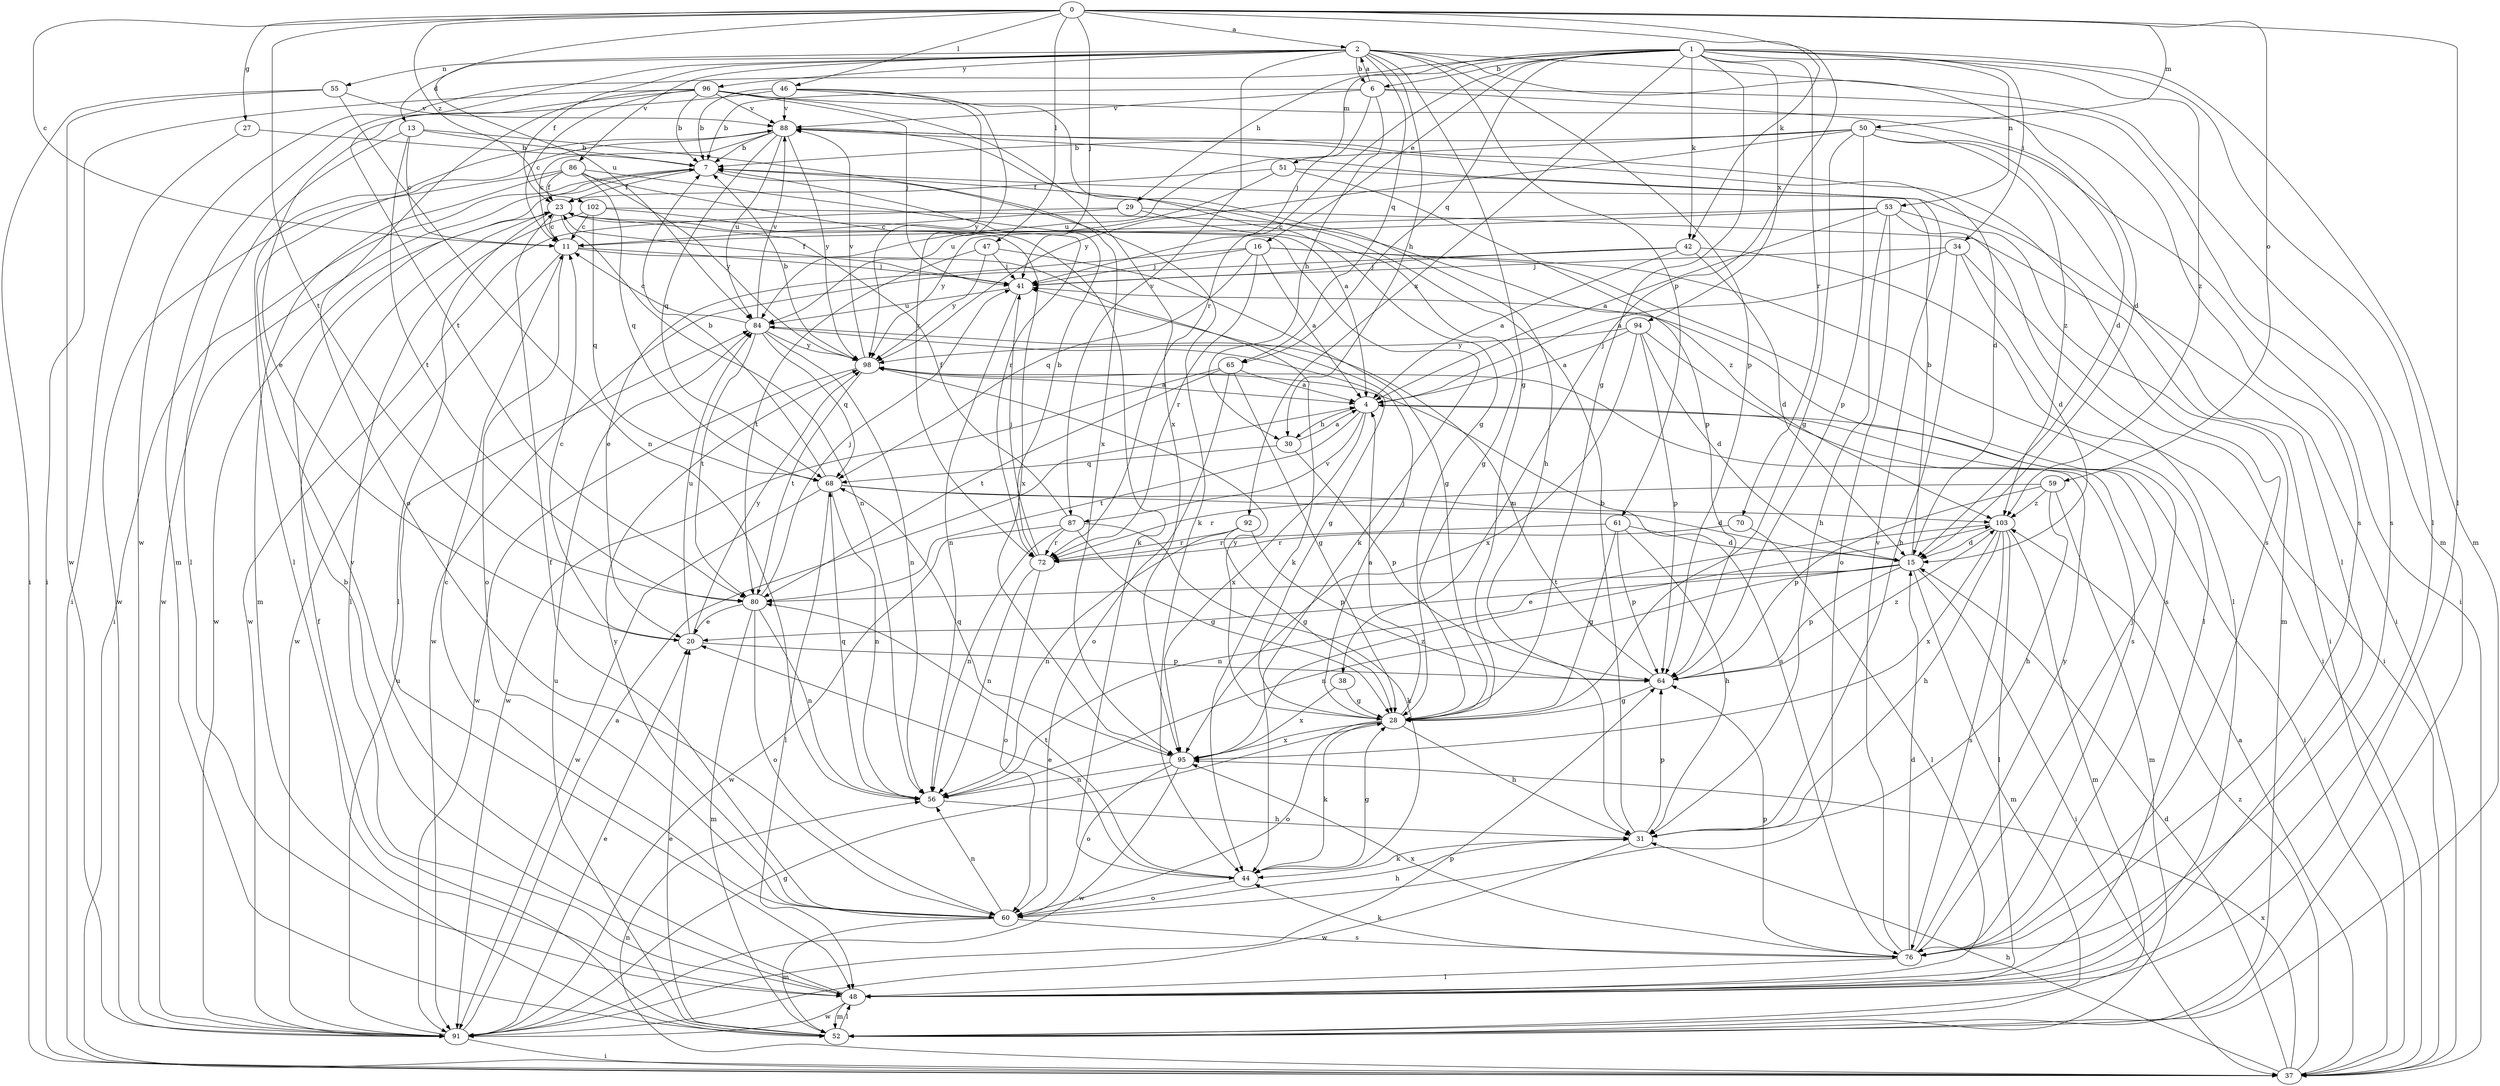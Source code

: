 strict digraph  {
0;
1;
2;
4;
6;
7;
11;
13;
15;
16;
20;
23;
27;
28;
29;
30;
31;
34;
37;
38;
41;
42;
44;
46;
47;
48;
50;
51;
52;
53;
55;
56;
59;
60;
61;
64;
65;
68;
70;
72;
76;
80;
84;
86;
87;
88;
91;
92;
94;
95;
96;
98;
102;
103;
0 -> 2  [label=a];
0 -> 11  [label=c];
0 -> 27  [label=g];
0 -> 38  [label=j];
0 -> 41  [label=j];
0 -> 42  [label=k];
0 -> 46  [label=l];
0 -> 47  [label=l];
0 -> 48  [label=l];
0 -> 50  [label=m];
0 -> 59  [label=o];
0 -> 80  [label=t];
0 -> 84  [label=u];
0 -> 102  [label=z];
1 -> 6  [label=b];
1 -> 16  [label=e];
1 -> 28  [label=g];
1 -> 29  [label=h];
1 -> 34  [label=i];
1 -> 42  [label=k];
1 -> 48  [label=l];
1 -> 51  [label=m];
1 -> 52  [label=m];
1 -> 53  [label=n];
1 -> 65  [label=q];
1 -> 70  [label=r];
1 -> 72  [label=r];
1 -> 91  [label=w];
1 -> 92  [label=x];
1 -> 94  [label=x];
1 -> 103  [label=z];
2 -> 6  [label=b];
2 -> 13  [label=d];
2 -> 15  [label=d];
2 -> 23  [label=f];
2 -> 28  [label=g];
2 -> 30  [label=h];
2 -> 52  [label=m];
2 -> 55  [label=n];
2 -> 61  [label=p];
2 -> 64  [label=p];
2 -> 65  [label=q];
2 -> 80  [label=t];
2 -> 86  [label=v];
2 -> 87  [label=v];
2 -> 96  [label=y];
4 -> 30  [label=h];
4 -> 37  [label=i];
4 -> 80  [label=t];
4 -> 87  [label=v];
4 -> 95  [label=x];
6 -> 2  [label=a];
6 -> 7  [label=b];
6 -> 15  [label=d];
6 -> 30  [label=h];
6 -> 41  [label=j];
6 -> 76  [label=s];
6 -> 88  [label=v];
7 -> 23  [label=f];
7 -> 37  [label=i];
7 -> 44  [label=k];
7 -> 91  [label=w];
11 -> 41  [label=j];
11 -> 44  [label=k];
11 -> 60  [label=o];
11 -> 91  [label=w];
13 -> 7  [label=b];
13 -> 11  [label=c];
13 -> 48  [label=l];
13 -> 80  [label=t];
13 -> 95  [label=x];
15 -> 7  [label=b];
15 -> 20  [label=e];
15 -> 37  [label=i];
15 -> 52  [label=m];
15 -> 56  [label=n];
15 -> 64  [label=p];
15 -> 80  [label=t];
16 -> 4  [label=a];
16 -> 20  [label=e];
16 -> 41  [label=j];
16 -> 48  [label=l];
16 -> 68  [label=q];
16 -> 72  [label=r];
16 -> 76  [label=s];
20 -> 11  [label=c];
20 -> 64  [label=p];
20 -> 84  [label=u];
20 -> 98  [label=y];
23 -> 11  [label=c];
23 -> 44  [label=k];
23 -> 48  [label=l];
23 -> 56  [label=n];
23 -> 91  [label=w];
23 -> 95  [label=x];
27 -> 7  [label=b];
27 -> 37  [label=i];
28 -> 4  [label=a];
28 -> 31  [label=h];
28 -> 41  [label=j];
28 -> 44  [label=k];
28 -> 60  [label=o];
28 -> 95  [label=x];
28 -> 98  [label=y];
29 -> 11  [label=c];
29 -> 28  [label=g];
29 -> 37  [label=i];
29 -> 91  [label=w];
30 -> 4  [label=a];
30 -> 64  [label=p];
30 -> 68  [label=q];
31 -> 7  [label=b];
31 -> 44  [label=k];
31 -> 64  [label=p];
31 -> 91  [label=w];
34 -> 4  [label=a];
34 -> 15  [label=d];
34 -> 31  [label=h];
34 -> 37  [label=i];
34 -> 41  [label=j];
37 -> 4  [label=a];
37 -> 15  [label=d];
37 -> 31  [label=h];
37 -> 56  [label=n];
37 -> 95  [label=x];
37 -> 103  [label=z];
38 -> 28  [label=g];
38 -> 95  [label=x];
41 -> 23  [label=f];
41 -> 56  [label=n];
41 -> 84  [label=u];
42 -> 4  [label=a];
42 -> 15  [label=d];
42 -> 37  [label=i];
42 -> 41  [label=j];
42 -> 91  [label=w];
44 -> 20  [label=e];
44 -> 28  [label=g];
44 -> 60  [label=o];
44 -> 80  [label=t];
46 -> 7  [label=b];
46 -> 20  [label=e];
46 -> 31  [label=h];
46 -> 72  [label=r];
46 -> 88  [label=v];
46 -> 98  [label=y];
47 -> 28  [label=g];
47 -> 41  [label=j];
47 -> 80  [label=t];
47 -> 98  [label=y];
48 -> 7  [label=b];
48 -> 52  [label=m];
48 -> 88  [label=v];
48 -> 91  [label=w];
50 -> 7  [label=b];
50 -> 28  [label=g];
50 -> 37  [label=i];
50 -> 48  [label=l];
50 -> 64  [label=p];
50 -> 84  [label=u];
50 -> 98  [label=y];
50 -> 103  [label=z];
51 -> 23  [label=f];
51 -> 37  [label=i];
51 -> 64  [label=p];
51 -> 84  [label=u];
52 -> 20  [label=e];
52 -> 23  [label=f];
52 -> 48  [label=l];
52 -> 84  [label=u];
53 -> 4  [label=a];
53 -> 11  [label=c];
53 -> 31  [label=h];
53 -> 48  [label=l];
53 -> 52  [label=m];
53 -> 60  [label=o];
53 -> 98  [label=y];
55 -> 37  [label=i];
55 -> 56  [label=n];
55 -> 88  [label=v];
55 -> 91  [label=w];
56 -> 31  [label=h];
56 -> 68  [label=q];
59 -> 31  [label=h];
59 -> 52  [label=m];
59 -> 64  [label=p];
59 -> 72  [label=r];
59 -> 103  [label=z];
60 -> 11  [label=c];
60 -> 23  [label=f];
60 -> 31  [label=h];
60 -> 52  [label=m];
60 -> 56  [label=n];
60 -> 76  [label=s];
60 -> 98  [label=y];
61 -> 15  [label=d];
61 -> 28  [label=g];
61 -> 31  [label=h];
61 -> 64  [label=p];
61 -> 72  [label=r];
64 -> 28  [label=g];
64 -> 84  [label=u];
64 -> 103  [label=z];
65 -> 4  [label=a];
65 -> 28  [label=g];
65 -> 60  [label=o];
65 -> 80  [label=t];
65 -> 91  [label=w];
68 -> 7  [label=b];
68 -> 15  [label=d];
68 -> 48  [label=l];
68 -> 56  [label=n];
68 -> 91  [label=w];
68 -> 103  [label=z];
70 -> 48  [label=l];
70 -> 72  [label=r];
72 -> 7  [label=b];
72 -> 41  [label=j];
72 -> 56  [label=n];
72 -> 60  [label=o];
76 -> 15  [label=d];
76 -> 41  [label=j];
76 -> 44  [label=k];
76 -> 48  [label=l];
76 -> 64  [label=p];
76 -> 88  [label=v];
76 -> 95  [label=x];
76 -> 98  [label=y];
80 -> 20  [label=e];
80 -> 41  [label=j];
80 -> 52  [label=m];
80 -> 56  [label=n];
80 -> 60  [label=o];
84 -> 11  [label=c];
84 -> 28  [label=g];
84 -> 56  [label=n];
84 -> 68  [label=q];
84 -> 80  [label=t];
84 -> 88  [label=v];
84 -> 98  [label=y];
86 -> 4  [label=a];
86 -> 23  [label=f];
86 -> 52  [label=m];
86 -> 68  [label=q];
86 -> 72  [label=r];
86 -> 91  [label=w];
86 -> 98  [label=y];
87 -> 23  [label=f];
87 -> 28  [label=g];
87 -> 44  [label=k];
87 -> 56  [label=n];
87 -> 72  [label=r];
87 -> 91  [label=w];
88 -> 7  [label=b];
88 -> 11  [label=c];
88 -> 15  [label=d];
88 -> 28  [label=g];
88 -> 48  [label=l];
88 -> 68  [label=q];
88 -> 76  [label=s];
88 -> 84  [label=u];
88 -> 98  [label=y];
91 -> 4  [label=a];
91 -> 20  [label=e];
91 -> 28  [label=g];
91 -> 37  [label=i];
91 -> 64  [label=p];
91 -> 84  [label=u];
92 -> 28  [label=g];
92 -> 56  [label=n];
92 -> 64  [label=p];
92 -> 72  [label=r];
94 -> 4  [label=a];
94 -> 15  [label=d];
94 -> 64  [label=p];
94 -> 76  [label=s];
94 -> 95  [label=x];
94 -> 98  [label=y];
95 -> 56  [label=n];
95 -> 60  [label=o];
95 -> 68  [label=q];
95 -> 91  [label=w];
95 -> 103  [label=z];
96 -> 7  [label=b];
96 -> 11  [label=c];
96 -> 37  [label=i];
96 -> 41  [label=j];
96 -> 52  [label=m];
96 -> 60  [label=o];
96 -> 76  [label=s];
96 -> 88  [label=v];
96 -> 95  [label=x];
98 -> 4  [label=a];
98 -> 7  [label=b];
98 -> 76  [label=s];
98 -> 80  [label=t];
98 -> 88  [label=v];
98 -> 91  [label=w];
102 -> 11  [label=c];
102 -> 44  [label=k];
102 -> 48  [label=l];
102 -> 68  [label=q];
102 -> 103  [label=z];
103 -> 15  [label=d];
103 -> 31  [label=h];
103 -> 48  [label=l];
103 -> 52  [label=m];
103 -> 56  [label=n];
103 -> 76  [label=s];
103 -> 95  [label=x];
}
